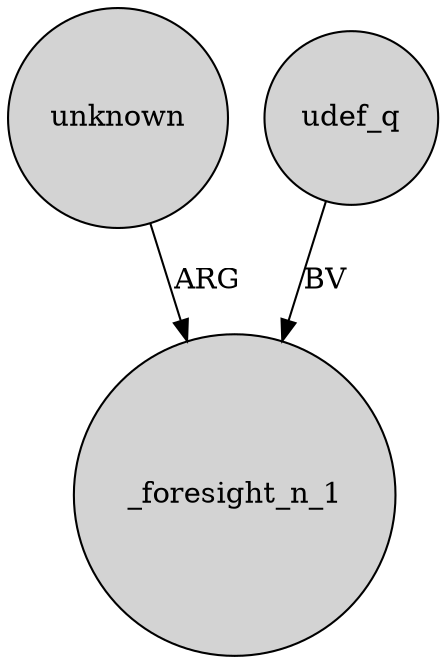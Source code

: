 digraph {
	node [shape=circle style=filled]
	unknown -> _foresight_n_1 [label=ARG]
	udef_q -> _foresight_n_1 [label=BV]
}
